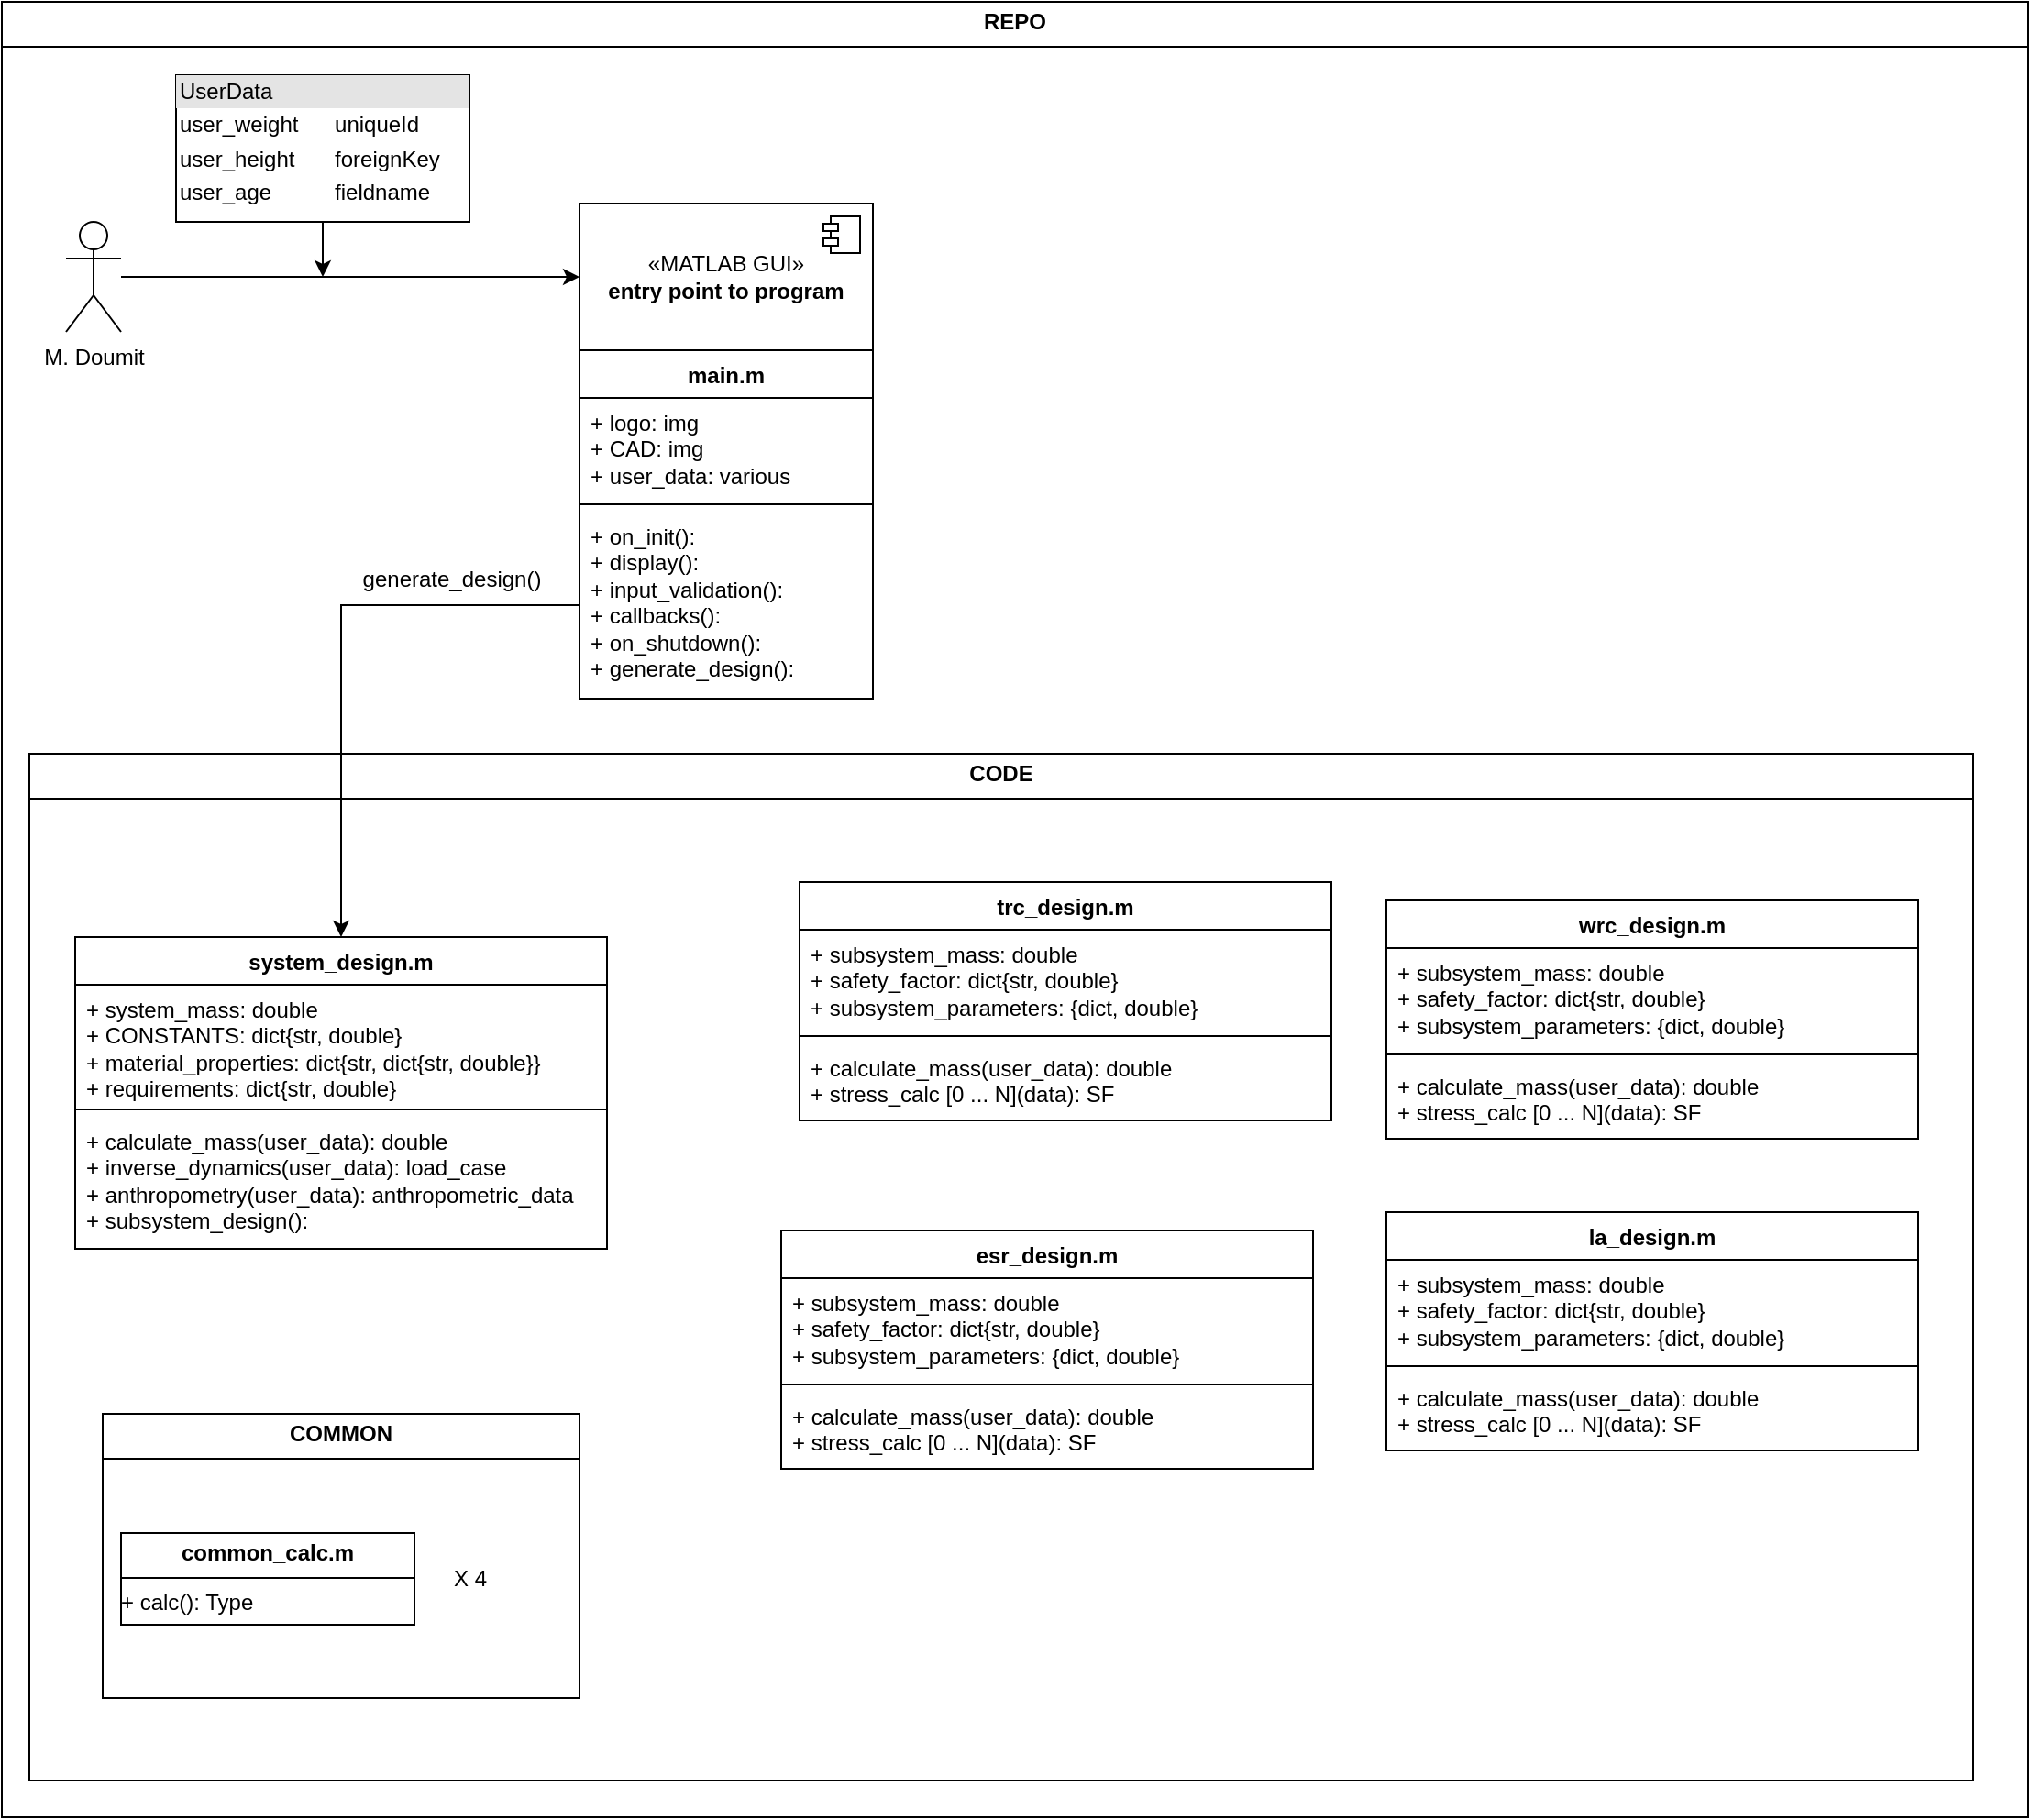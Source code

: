 <mxfile version="24.0.4" type="device">
  <diagram id="C5RBs43oDa-KdzZeNtuy" name="Page-1">
    <mxGraphModel dx="1949" dy="2260" grid="1" gridSize="10" guides="1" tooltips="1" connect="1" arrows="1" fold="1" page="1" pageScale="1" pageWidth="827" pageHeight="1169" math="0" shadow="0">
      <root>
        <mxCell id="WIyWlLk6GJQsqaUBKTNV-0" />
        <mxCell id="WIyWlLk6GJQsqaUBKTNV-1" parent="WIyWlLk6GJQsqaUBKTNV-0" />
        <mxCell id="I6zq0FRwfvRmoIe7PQwu-28" value="&lt;p style=&quot;margin:0px;margin-top:4px;text-align:center;&quot;&gt;&lt;b&gt;REPO&lt;/b&gt;&lt;/p&gt;&lt;hr size=&quot;1&quot; style=&quot;border-style:solid;&quot;&gt;&lt;div style=&quot;height:2px;&quot;&gt;&lt;/div&gt;" style="verticalAlign=top;align=left;overflow=fill;html=1;whiteSpace=wrap;" vertex="1" parent="WIyWlLk6GJQsqaUBKTNV-1">
          <mxGeometry x="45" y="-20" width="1105" height="990" as="geometry" />
        </mxCell>
        <mxCell id="I6zq0FRwfvRmoIe7PQwu-29" value="&lt;p style=&quot;margin:0px;margin-top:4px;text-align:center;&quot;&gt;&lt;b&gt;CODE&lt;/b&gt;&lt;/p&gt;&lt;hr size=&quot;1&quot; style=&quot;border-style:solid;&quot;&gt;&lt;div style=&quot;height:2px;&quot;&gt;&lt;/div&gt;" style="verticalAlign=top;align=left;overflow=fill;html=1;whiteSpace=wrap;" vertex="1" parent="WIyWlLk6GJQsqaUBKTNV-1">
          <mxGeometry x="60" y="390" width="1060" height="560" as="geometry" />
        </mxCell>
        <mxCell id="I6zq0FRwfvRmoIe7PQwu-9" style="edgeStyle=orthogonalEdgeStyle;rounded=0;orthogonalLoop=1;jettySize=auto;html=1;entryX=0;entryY=0.5;entryDx=0;entryDy=0;" edge="1" parent="WIyWlLk6GJQsqaUBKTNV-1" source="I6zq0FRwfvRmoIe7PQwu-0" target="I6zq0FRwfvRmoIe7PQwu-1">
          <mxGeometry relative="1" as="geometry" />
        </mxCell>
        <mxCell id="I6zq0FRwfvRmoIe7PQwu-0" value="M. Doumit" style="shape=umlActor;verticalLabelPosition=bottom;verticalAlign=top;html=1;" vertex="1" parent="WIyWlLk6GJQsqaUBKTNV-1">
          <mxGeometry x="80" y="100" width="30" height="60" as="geometry" />
        </mxCell>
        <mxCell id="I6zq0FRwfvRmoIe7PQwu-1" value="&lt;div&gt;«MATLAB GUI»&lt;br&gt;&lt;b&gt;entry point to program&lt;/b&gt;&lt;br&gt;&lt;/div&gt;" style="html=1;dropTarget=0;whiteSpace=wrap;" vertex="1" parent="WIyWlLk6GJQsqaUBKTNV-1">
          <mxGeometry x="360" y="90" width="160" height="80" as="geometry" />
        </mxCell>
        <mxCell id="I6zq0FRwfvRmoIe7PQwu-2" value="" style="shape=module;jettyWidth=8;jettyHeight=4;" vertex="1" parent="I6zq0FRwfvRmoIe7PQwu-1">
          <mxGeometry x="1" width="20" height="20" relative="1" as="geometry">
            <mxPoint x="-27" y="7" as="offset" />
          </mxGeometry>
        </mxCell>
        <mxCell id="I6zq0FRwfvRmoIe7PQwu-10" style="edgeStyle=orthogonalEdgeStyle;rounded=0;orthogonalLoop=1;jettySize=auto;html=1;" edge="1" parent="WIyWlLk6GJQsqaUBKTNV-1" source="I6zq0FRwfvRmoIe7PQwu-3">
          <mxGeometry relative="1" as="geometry">
            <mxPoint x="220" y="130" as="targetPoint" />
          </mxGeometry>
        </mxCell>
        <mxCell id="I6zq0FRwfvRmoIe7PQwu-3" value="&lt;div style=&quot;box-sizing:border-box;width:100%;background:#e4e4e4;padding:2px;&quot;&gt;UserData&lt;br&gt;&lt;/div&gt;&lt;table style=&quot;width:100%;font-size:1em;&quot; cellpadding=&quot;2&quot; cellspacing=&quot;0&quot;&gt;&lt;tbody&gt;&lt;tr&gt;&lt;td&gt;user_weight&lt;br&gt;&lt;/td&gt;&lt;td&gt;uniqueId&lt;/td&gt;&lt;/tr&gt;&lt;tr&gt;&lt;td&gt;user_height&lt;br&gt;&lt;/td&gt;&lt;td&gt;foreignKey&lt;/td&gt;&lt;/tr&gt;&lt;tr&gt;&lt;td&gt;user_age&lt;/td&gt;&lt;td&gt;fieldname&lt;/td&gt;&lt;/tr&gt;&lt;/tbody&gt;&lt;/table&gt;" style="verticalAlign=top;align=left;overflow=fill;html=1;whiteSpace=wrap;" vertex="1" parent="WIyWlLk6GJQsqaUBKTNV-1">
          <mxGeometry x="140" y="20" width="160" height="80" as="geometry" />
        </mxCell>
        <mxCell id="I6zq0FRwfvRmoIe7PQwu-4" value="main.m" style="swimlane;fontStyle=1;align=center;verticalAlign=top;childLayout=stackLayout;horizontal=1;startSize=26;horizontalStack=0;resizeParent=1;resizeParentMax=0;resizeLast=0;collapsible=1;marginBottom=0;whiteSpace=wrap;html=1;" vertex="1" parent="WIyWlLk6GJQsqaUBKTNV-1">
          <mxGeometry x="360" y="170" width="160" height="190" as="geometry" />
        </mxCell>
        <mxCell id="I6zq0FRwfvRmoIe7PQwu-5" value="&lt;div&gt;+ logo: img&lt;/div&gt;&lt;div&gt;+ CAD: img&lt;/div&gt;&lt;div&gt;+ user_data: various&lt;br&gt;&lt;/div&gt;" style="text;strokeColor=none;fillColor=none;align=left;verticalAlign=top;spacingLeft=4;spacingRight=4;overflow=hidden;rotatable=0;points=[[0,0.5],[1,0.5]];portConstraint=eastwest;whiteSpace=wrap;html=1;" vertex="1" parent="I6zq0FRwfvRmoIe7PQwu-4">
          <mxGeometry y="26" width="160" height="54" as="geometry" />
        </mxCell>
        <mxCell id="I6zq0FRwfvRmoIe7PQwu-6" value="" style="line;strokeWidth=1;fillColor=none;align=left;verticalAlign=middle;spacingTop=-1;spacingLeft=3;spacingRight=3;rotatable=0;labelPosition=right;points=[];portConstraint=eastwest;strokeColor=inherit;" vertex="1" parent="I6zq0FRwfvRmoIe7PQwu-4">
          <mxGeometry y="80" width="160" height="8" as="geometry" />
        </mxCell>
        <mxCell id="I6zq0FRwfvRmoIe7PQwu-7" value="&lt;div&gt;+ on_init(): &lt;br&gt;&lt;/div&gt;&lt;div&gt;+ display():&lt;/div&gt;&lt;div&gt;+ input_validation():&lt;/div&gt;&lt;div&gt;+ callbacks():&lt;/div&gt;&lt;div&gt;+ on_shutdown():&lt;/div&gt;&lt;div&gt;+ generate_design():&lt;br&gt;&lt;/div&gt;" style="text;strokeColor=none;fillColor=none;align=left;verticalAlign=top;spacingLeft=4;spacingRight=4;overflow=hidden;rotatable=0;points=[[0,0.5],[1,0.5]];portConstraint=eastwest;whiteSpace=wrap;html=1;" vertex="1" parent="I6zq0FRwfvRmoIe7PQwu-4">
          <mxGeometry y="88" width="160" height="102" as="geometry" />
        </mxCell>
        <mxCell id="I6zq0FRwfvRmoIe7PQwu-11" value="system_design.m" style="swimlane;fontStyle=1;align=center;verticalAlign=top;childLayout=stackLayout;horizontal=1;startSize=26;horizontalStack=0;resizeParent=1;resizeParentMax=0;resizeLast=0;collapsible=1;marginBottom=0;whiteSpace=wrap;html=1;" vertex="1" parent="WIyWlLk6GJQsqaUBKTNV-1">
          <mxGeometry x="85" y="490" width="290" height="170" as="geometry" />
        </mxCell>
        <mxCell id="I6zq0FRwfvRmoIe7PQwu-12" value="&lt;div&gt;+ system_mass: double&lt;/div&gt;&lt;div&gt;+ CONSTANTS: dict{str, double}&lt;/div&gt;&lt;div&gt;+ material_properties: dict{str, dict{str, double}}&lt;br&gt;+ requirements: dict{str, double}&lt;br&gt;&lt;/div&gt;" style="text;strokeColor=none;fillColor=none;align=left;verticalAlign=top;spacingLeft=4;spacingRight=4;overflow=hidden;rotatable=0;points=[[0,0.5],[1,0.5]];portConstraint=eastwest;whiteSpace=wrap;html=1;" vertex="1" parent="I6zq0FRwfvRmoIe7PQwu-11">
          <mxGeometry y="26" width="290" height="64" as="geometry" />
        </mxCell>
        <mxCell id="I6zq0FRwfvRmoIe7PQwu-13" value="" style="line;strokeWidth=1;fillColor=none;align=left;verticalAlign=middle;spacingTop=-1;spacingLeft=3;spacingRight=3;rotatable=0;labelPosition=right;points=[];portConstraint=eastwest;strokeColor=inherit;" vertex="1" parent="I6zq0FRwfvRmoIe7PQwu-11">
          <mxGeometry y="90" width="290" height="8" as="geometry" />
        </mxCell>
        <mxCell id="I6zq0FRwfvRmoIe7PQwu-14" value="+ calculate_mass(user_data): double&lt;br&gt;&lt;div&gt;+ inverse_dynamics(user_data): load_case&lt;/div&gt;&lt;div&gt;+ anthropometry(user_data): anthropometric_data&lt;br&gt;&lt;/div&gt;&lt;div&gt;+ subsystem_design():&lt;br&gt;&lt;/div&gt;" style="text;strokeColor=none;fillColor=none;align=left;verticalAlign=top;spacingLeft=4;spacingRight=4;overflow=hidden;rotatable=0;points=[[0,0.5],[1,0.5]];portConstraint=eastwest;whiteSpace=wrap;html=1;" vertex="1" parent="I6zq0FRwfvRmoIe7PQwu-11">
          <mxGeometry y="98" width="290" height="72" as="geometry" />
        </mxCell>
        <mxCell id="I6zq0FRwfvRmoIe7PQwu-15" style="edgeStyle=orthogonalEdgeStyle;rounded=0;orthogonalLoop=1;jettySize=auto;html=1;entryX=0.5;entryY=0;entryDx=0;entryDy=0;" edge="1" parent="WIyWlLk6GJQsqaUBKTNV-1" source="I6zq0FRwfvRmoIe7PQwu-7" target="I6zq0FRwfvRmoIe7PQwu-11">
          <mxGeometry relative="1" as="geometry" />
        </mxCell>
        <mxCell id="I6zq0FRwfvRmoIe7PQwu-16" value="&lt;div&gt;generate_design()&lt;/div&gt;" style="text;html=1;align=center;verticalAlign=middle;resizable=0;points=[];autosize=1;strokeColor=none;fillColor=none;" vertex="1" parent="WIyWlLk6GJQsqaUBKTNV-1">
          <mxGeometry x="230" y="280" width="120" height="30" as="geometry" />
        </mxCell>
        <mxCell id="I6zq0FRwfvRmoIe7PQwu-19" value="trc_design.m" style="swimlane;fontStyle=1;align=center;verticalAlign=top;childLayout=stackLayout;horizontal=1;startSize=26;horizontalStack=0;resizeParent=1;resizeParentMax=0;resizeLast=0;collapsible=1;marginBottom=0;whiteSpace=wrap;html=1;" vertex="1" parent="WIyWlLk6GJQsqaUBKTNV-1">
          <mxGeometry x="480" y="460" width="290" height="130" as="geometry" />
        </mxCell>
        <mxCell id="I6zq0FRwfvRmoIe7PQwu-20" value="&lt;div&gt;+ subsystem_mass: double&lt;/div&gt;&lt;div&gt;+ safety_factor: dict{str, double}&lt;/div&gt;&lt;div&gt;+ subsystem_parameters: {dict, double}&lt;br&gt;&lt;/div&gt;" style="text;strokeColor=none;fillColor=none;align=left;verticalAlign=top;spacingLeft=4;spacingRight=4;overflow=hidden;rotatable=0;points=[[0,0.5],[1,0.5]];portConstraint=eastwest;whiteSpace=wrap;html=1;" vertex="1" parent="I6zq0FRwfvRmoIe7PQwu-19">
          <mxGeometry y="26" width="290" height="54" as="geometry" />
        </mxCell>
        <mxCell id="I6zq0FRwfvRmoIe7PQwu-21" value="" style="line;strokeWidth=1;fillColor=none;align=left;verticalAlign=middle;spacingTop=-1;spacingLeft=3;spacingRight=3;rotatable=0;labelPosition=right;points=[];portConstraint=eastwest;strokeColor=inherit;" vertex="1" parent="I6zq0FRwfvRmoIe7PQwu-19">
          <mxGeometry y="80" width="290" height="8" as="geometry" />
        </mxCell>
        <mxCell id="I6zq0FRwfvRmoIe7PQwu-22" value="+ calculate_mass(user_data): double&lt;br&gt;&lt;div&gt;+ stress_calc [0 ... N](data): SF&lt;br&gt;&lt;/div&gt;" style="text;strokeColor=none;fillColor=none;align=left;verticalAlign=top;spacingLeft=4;spacingRight=4;overflow=hidden;rotatable=0;points=[[0,0.5],[1,0.5]];portConstraint=eastwest;whiteSpace=wrap;html=1;" vertex="1" parent="I6zq0FRwfvRmoIe7PQwu-19">
          <mxGeometry y="88" width="290" height="42" as="geometry" />
        </mxCell>
        <mxCell id="I6zq0FRwfvRmoIe7PQwu-32" value="" style="group" vertex="1" connectable="0" parent="WIyWlLk6GJQsqaUBKTNV-1">
          <mxGeometry x="100" y="750" width="260" height="155" as="geometry" />
        </mxCell>
        <mxCell id="I6zq0FRwfvRmoIe7PQwu-30" value="&lt;p style=&quot;margin:0px;margin-top:4px;text-align:center;&quot;&gt;&lt;b&gt;COMMON&lt;/b&gt;&lt;/p&gt;&lt;hr size=&quot;1&quot; style=&quot;border-style:solid;&quot;&gt;&lt;div style=&quot;height:2px;&quot;&gt;&lt;/div&gt;" style="verticalAlign=top;align=left;overflow=fill;html=1;whiteSpace=wrap;" vertex="1" parent="I6zq0FRwfvRmoIe7PQwu-32">
          <mxGeometry width="260" height="155" as="geometry" />
        </mxCell>
        <mxCell id="I6zq0FRwfvRmoIe7PQwu-25" value="&lt;p style=&quot;margin:0px;margin-top:4px;text-align:center;&quot;&gt;&lt;b&gt;common_calc.m&lt;/b&gt;&lt;/p&gt;&lt;hr size=&quot;1&quot; style=&quot;border-style:solid;&quot;&gt;+ calc(): Type" style="verticalAlign=top;align=left;overflow=fill;html=1;whiteSpace=wrap;" vertex="1" parent="I6zq0FRwfvRmoIe7PQwu-32">
          <mxGeometry x="10" y="65" width="160" height="50" as="geometry" />
        </mxCell>
        <mxCell id="I6zq0FRwfvRmoIe7PQwu-31" value="X 4" style="text;html=1;align=center;verticalAlign=middle;resizable=0;points=[];autosize=1;strokeColor=none;fillColor=none;" vertex="1" parent="I6zq0FRwfvRmoIe7PQwu-32">
          <mxGeometry x="180" y="75" width="40" height="30" as="geometry" />
        </mxCell>
        <mxCell id="I6zq0FRwfvRmoIe7PQwu-33" value="la_design.m" style="swimlane;fontStyle=1;align=center;verticalAlign=top;childLayout=stackLayout;horizontal=1;startSize=26;horizontalStack=0;resizeParent=1;resizeParentMax=0;resizeLast=0;collapsible=1;marginBottom=0;whiteSpace=wrap;html=1;" vertex="1" parent="WIyWlLk6GJQsqaUBKTNV-1">
          <mxGeometry x="800" y="640" width="290" height="130" as="geometry" />
        </mxCell>
        <mxCell id="I6zq0FRwfvRmoIe7PQwu-34" value="&lt;div&gt;+ subsystem_mass: double&lt;/div&gt;&lt;div&gt;+ safety_factor: dict{str, double}&lt;/div&gt;&lt;div&gt;+ subsystem_parameters: {dict, double}&lt;br&gt;&lt;/div&gt;" style="text;strokeColor=none;fillColor=none;align=left;verticalAlign=top;spacingLeft=4;spacingRight=4;overflow=hidden;rotatable=0;points=[[0,0.5],[1,0.5]];portConstraint=eastwest;whiteSpace=wrap;html=1;" vertex="1" parent="I6zq0FRwfvRmoIe7PQwu-33">
          <mxGeometry y="26" width="290" height="54" as="geometry" />
        </mxCell>
        <mxCell id="I6zq0FRwfvRmoIe7PQwu-35" value="" style="line;strokeWidth=1;fillColor=none;align=left;verticalAlign=middle;spacingTop=-1;spacingLeft=3;spacingRight=3;rotatable=0;labelPosition=right;points=[];portConstraint=eastwest;strokeColor=inherit;" vertex="1" parent="I6zq0FRwfvRmoIe7PQwu-33">
          <mxGeometry y="80" width="290" height="8" as="geometry" />
        </mxCell>
        <mxCell id="I6zq0FRwfvRmoIe7PQwu-36" value="+ calculate_mass(user_data): double&lt;br&gt;&lt;div&gt;+ stress_calc [0 ... N](data): SF&lt;br&gt;&lt;/div&gt;" style="text;strokeColor=none;fillColor=none;align=left;verticalAlign=top;spacingLeft=4;spacingRight=4;overflow=hidden;rotatable=0;points=[[0,0.5],[1,0.5]];portConstraint=eastwest;whiteSpace=wrap;html=1;" vertex="1" parent="I6zq0FRwfvRmoIe7PQwu-33">
          <mxGeometry y="88" width="290" height="42" as="geometry" />
        </mxCell>
        <mxCell id="I6zq0FRwfvRmoIe7PQwu-37" value="wrc_design.m" style="swimlane;fontStyle=1;align=center;verticalAlign=top;childLayout=stackLayout;horizontal=1;startSize=26;horizontalStack=0;resizeParent=1;resizeParentMax=0;resizeLast=0;collapsible=1;marginBottom=0;whiteSpace=wrap;html=1;" vertex="1" parent="WIyWlLk6GJQsqaUBKTNV-1">
          <mxGeometry x="800" y="470" width="290" height="130" as="geometry" />
        </mxCell>
        <mxCell id="I6zq0FRwfvRmoIe7PQwu-38" value="&lt;div&gt;+ subsystem_mass: double&lt;/div&gt;&lt;div&gt;+ safety_factor: dict{str, double}&lt;/div&gt;&lt;div&gt;+ subsystem_parameters: {dict, double}&lt;br&gt;&lt;/div&gt;" style="text;strokeColor=none;fillColor=none;align=left;verticalAlign=top;spacingLeft=4;spacingRight=4;overflow=hidden;rotatable=0;points=[[0,0.5],[1,0.5]];portConstraint=eastwest;whiteSpace=wrap;html=1;" vertex="1" parent="I6zq0FRwfvRmoIe7PQwu-37">
          <mxGeometry y="26" width="290" height="54" as="geometry" />
        </mxCell>
        <mxCell id="I6zq0FRwfvRmoIe7PQwu-39" value="" style="line;strokeWidth=1;fillColor=none;align=left;verticalAlign=middle;spacingTop=-1;spacingLeft=3;spacingRight=3;rotatable=0;labelPosition=right;points=[];portConstraint=eastwest;strokeColor=inherit;" vertex="1" parent="I6zq0FRwfvRmoIe7PQwu-37">
          <mxGeometry y="80" width="290" height="8" as="geometry" />
        </mxCell>
        <mxCell id="I6zq0FRwfvRmoIe7PQwu-40" value="+ calculate_mass(user_data): double&lt;br&gt;&lt;div&gt;+ stress_calc [0 ... N](data): SF&lt;br&gt;&lt;/div&gt;" style="text;strokeColor=none;fillColor=none;align=left;verticalAlign=top;spacingLeft=4;spacingRight=4;overflow=hidden;rotatable=0;points=[[0,0.5],[1,0.5]];portConstraint=eastwest;whiteSpace=wrap;html=1;" vertex="1" parent="I6zq0FRwfvRmoIe7PQwu-37">
          <mxGeometry y="88" width="290" height="42" as="geometry" />
        </mxCell>
        <mxCell id="I6zq0FRwfvRmoIe7PQwu-41" value="esr_design.m" style="swimlane;fontStyle=1;align=center;verticalAlign=top;childLayout=stackLayout;horizontal=1;startSize=26;horizontalStack=0;resizeParent=1;resizeParentMax=0;resizeLast=0;collapsible=1;marginBottom=0;whiteSpace=wrap;html=1;" vertex="1" parent="WIyWlLk6GJQsqaUBKTNV-1">
          <mxGeometry x="470" y="650" width="290" height="130" as="geometry" />
        </mxCell>
        <mxCell id="I6zq0FRwfvRmoIe7PQwu-42" value="&lt;div&gt;+ subsystem_mass: double&lt;/div&gt;&lt;div&gt;+ safety_factor: dict{str, double}&lt;/div&gt;&lt;div&gt;+ subsystem_parameters: {dict, double}&lt;br&gt;&lt;/div&gt;" style="text;strokeColor=none;fillColor=none;align=left;verticalAlign=top;spacingLeft=4;spacingRight=4;overflow=hidden;rotatable=0;points=[[0,0.5],[1,0.5]];portConstraint=eastwest;whiteSpace=wrap;html=1;" vertex="1" parent="I6zq0FRwfvRmoIe7PQwu-41">
          <mxGeometry y="26" width="290" height="54" as="geometry" />
        </mxCell>
        <mxCell id="I6zq0FRwfvRmoIe7PQwu-43" value="" style="line;strokeWidth=1;fillColor=none;align=left;verticalAlign=middle;spacingTop=-1;spacingLeft=3;spacingRight=3;rotatable=0;labelPosition=right;points=[];portConstraint=eastwest;strokeColor=inherit;" vertex="1" parent="I6zq0FRwfvRmoIe7PQwu-41">
          <mxGeometry y="80" width="290" height="8" as="geometry" />
        </mxCell>
        <mxCell id="I6zq0FRwfvRmoIe7PQwu-44" value="+ calculate_mass(user_data): double&lt;br&gt;&lt;div&gt;+ stress_calc [0 ... N](data): SF&lt;br&gt;&lt;/div&gt;" style="text;strokeColor=none;fillColor=none;align=left;verticalAlign=top;spacingLeft=4;spacingRight=4;overflow=hidden;rotatable=0;points=[[0,0.5],[1,0.5]];portConstraint=eastwest;whiteSpace=wrap;html=1;" vertex="1" parent="I6zq0FRwfvRmoIe7PQwu-41">
          <mxGeometry y="88" width="290" height="42" as="geometry" />
        </mxCell>
      </root>
    </mxGraphModel>
  </diagram>
</mxfile>
